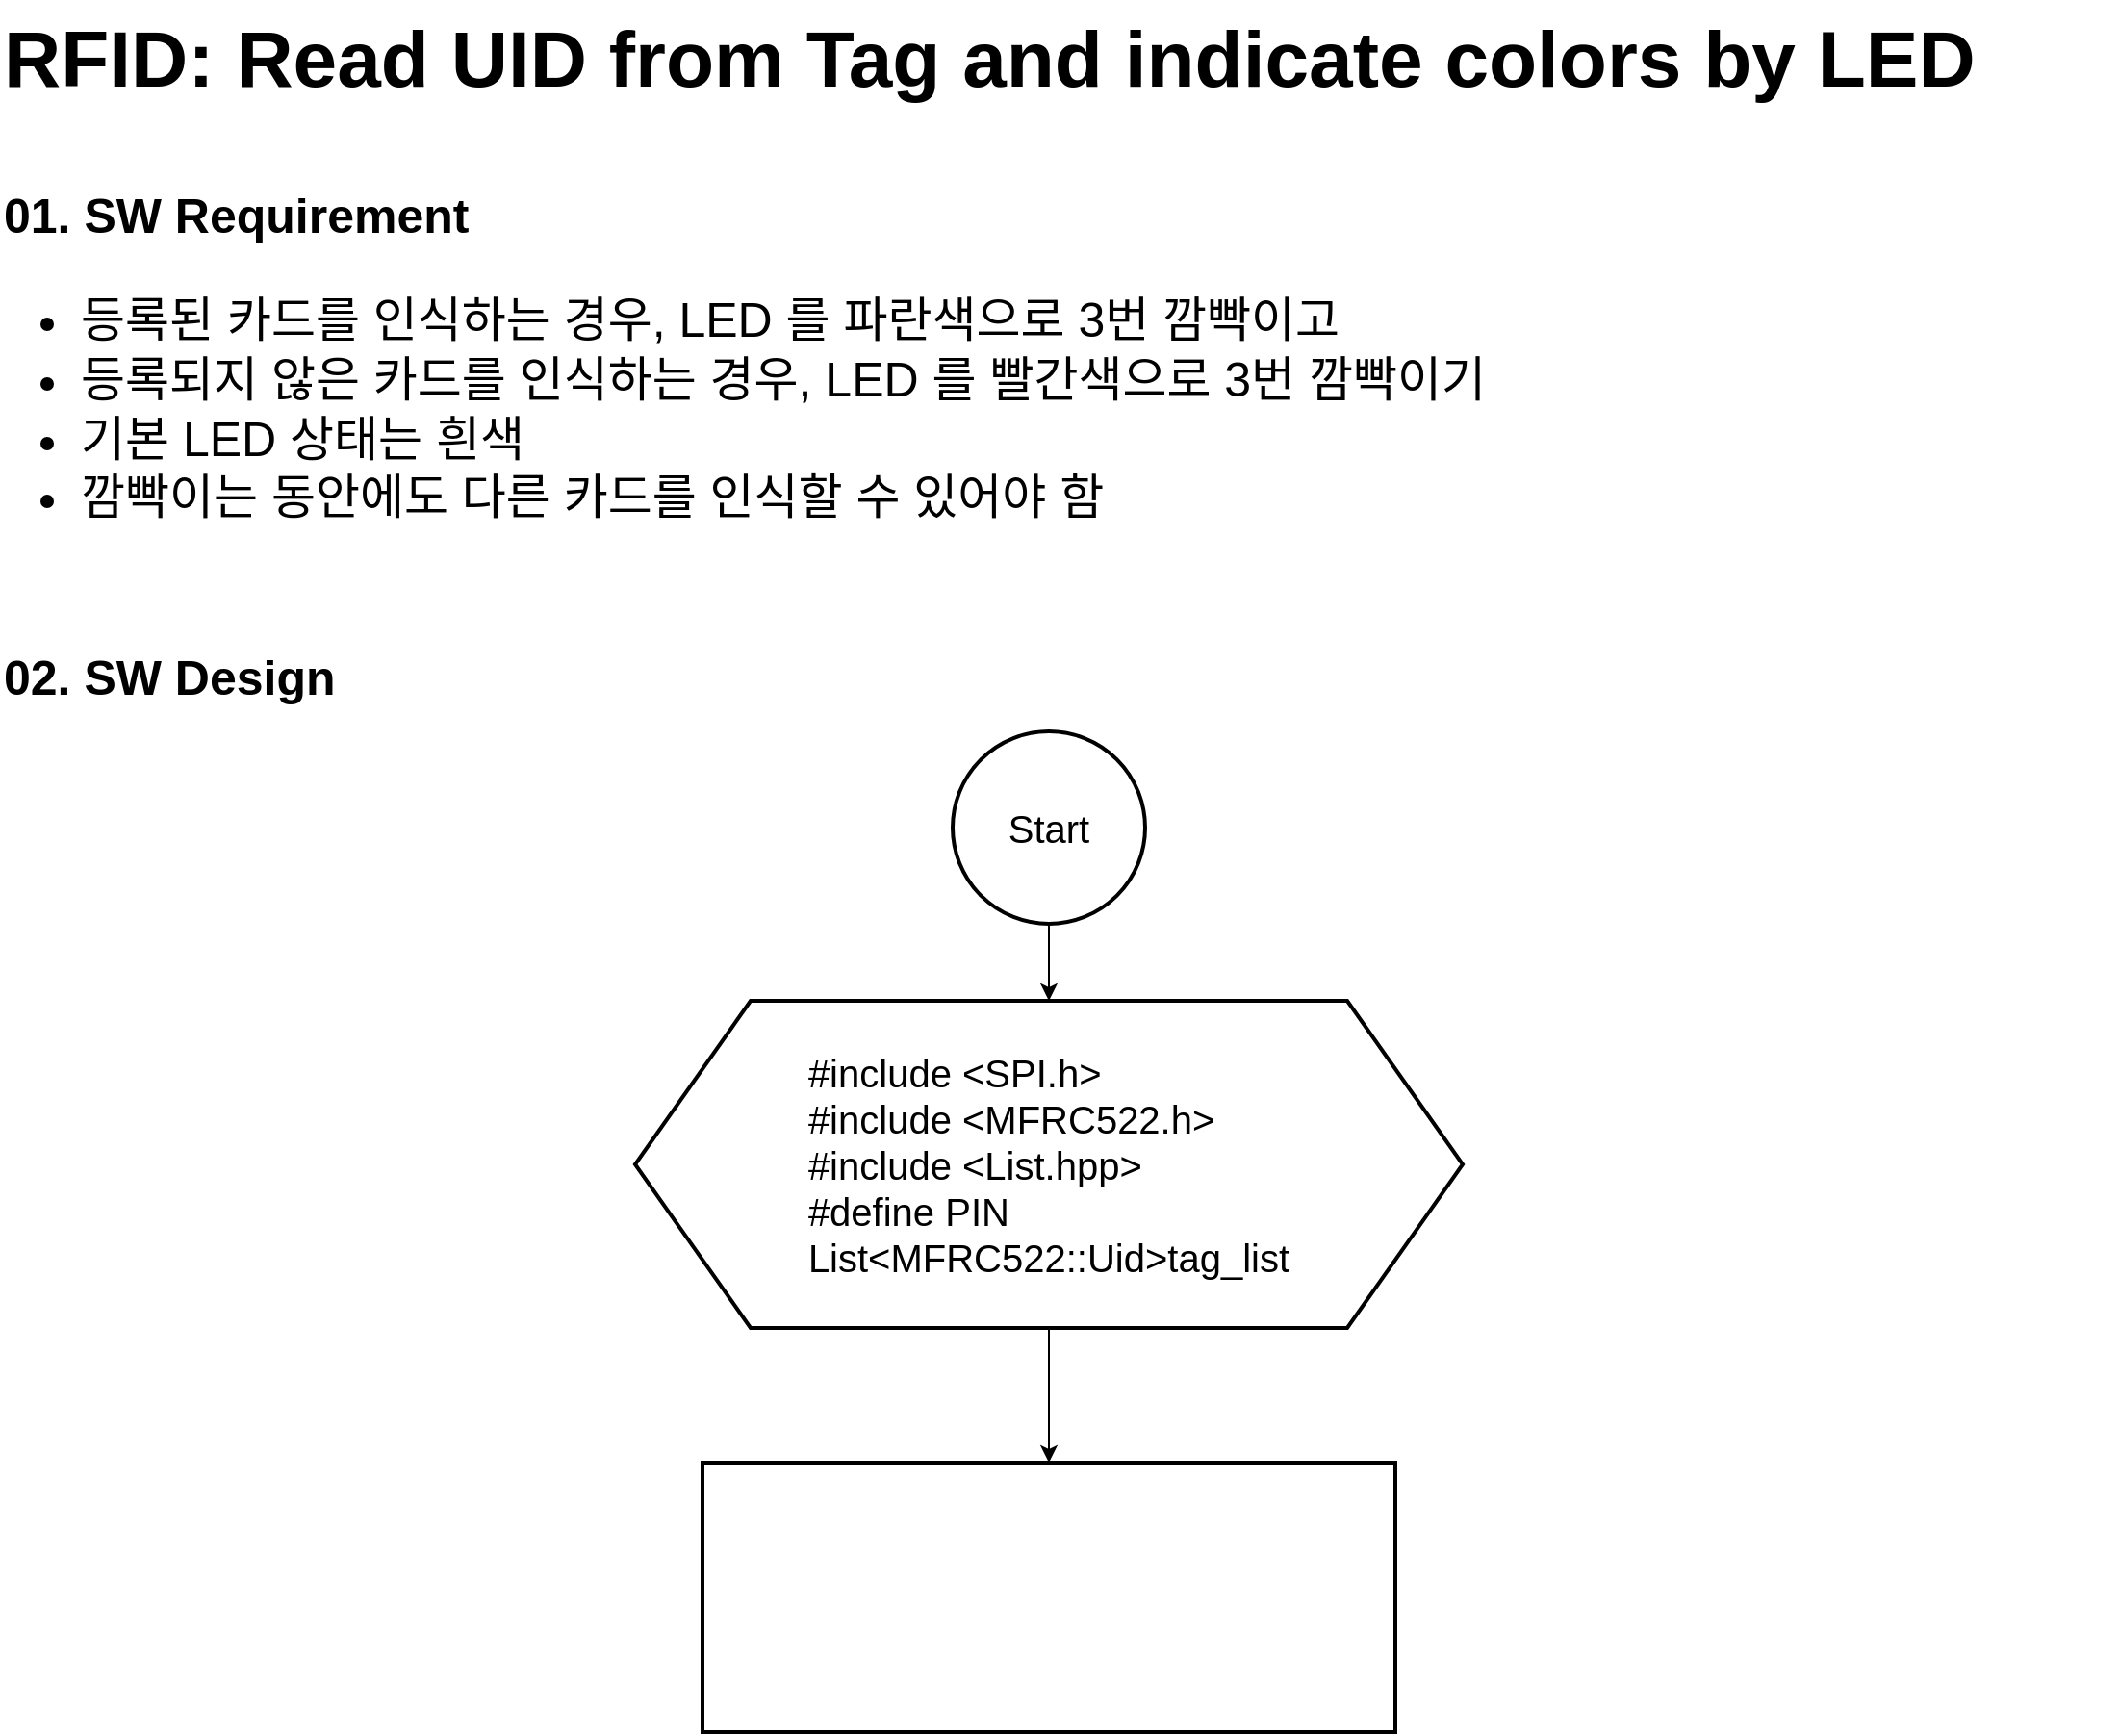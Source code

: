 <mxfile version="24.2.1" type="github">
  <diagram id="6a731a19-8d31-9384-78a2-239565b7b9f0" name="Page-1">
    <mxGraphModel dx="1420" dy="857" grid="1" gridSize="10" guides="1" tooltips="1" connect="1" arrows="1" fold="1" page="1" pageScale="1" pageWidth="1169" pageHeight="827" background="none" math="0" shadow="0">
      <root>
        <mxCell id="0" />
        <mxCell id="1" parent="0" />
        <mxCell id="Slsr_JI6GFzeZu4OSTTz-56" value="&lt;span style=&quot;font-size: 25px; font-weight: 700;&quot;&gt;01. SW Requirement&lt;br&gt;&lt;/span&gt;&lt;h1 style=&quot;margin-top: 0px;&quot;&gt;&lt;ul&gt;&lt;li&gt;&lt;span style=&quot;font-size: 25px; font-weight: 400;&quot;&gt;등록된 카드를 인식하는 경우, LED 를 파란색으로 3번 깜빡이고&lt;/span&gt;&lt;/li&gt;&lt;li&gt;&lt;span style=&quot;font-size: 25px; font-weight: 400;&quot;&gt;등록되지 않은 카드를 인식하는 경우, LED 를 빨간색으로 3번 깜빡이기&lt;/span&gt;&lt;/li&gt;&lt;li&gt;&lt;span style=&quot;font-size: 25px; font-weight: 400;&quot;&gt;기본 LED 상태는 흰색&lt;/span&gt;&lt;/li&gt;&lt;li&gt;&lt;span style=&quot;font-size: 25px; font-weight: 400;&quot;&gt;깜빡이는 동안에도 다른 카드를 인식할 수 있어야 함&lt;/span&gt;&lt;/li&gt;&lt;/ul&gt;&lt;/h1&gt;" style="text;html=1;whiteSpace=wrap;overflow=hidden;rounded=0;labelBackgroundColor=none;" vertex="1" parent="1">
          <mxGeometry x="40" y="110" width="790" height="190" as="geometry" />
        </mxCell>
        <mxCell id="Slsr_JI6GFzeZu4OSTTz-57" value="&lt;span style=&quot;font-size: 25px; font-weight: 700;&quot;&gt;02. SW Design&lt;/span&gt;" style="text;html=1;whiteSpace=wrap;overflow=hidden;rounded=0;labelBackgroundColor=none;" vertex="1" parent="1">
          <mxGeometry x="40" y="350" width="790" height="50" as="geometry" />
        </mxCell>
        <mxCell id="Slsr_JI6GFzeZu4OSTTz-58" value="&lt;h1 style=&quot;margin-top: 0px;&quot;&gt;&lt;span style=&quot;font-size: 41px;&quot;&gt;RFID: Read UID from Tag and indicate colors by LED&lt;/span&gt;&lt;/h1&gt;" style="text;html=1;whiteSpace=wrap;overflow=hidden;rounded=0;labelBackgroundColor=none;" vertex="1" parent="1">
          <mxGeometry x="40" y="20" width="1100" height="70" as="geometry" />
        </mxCell>
        <mxCell id="Slsr_JI6GFzeZu4OSTTz-62" value="" style="edgeStyle=orthogonalEdgeStyle;rounded=0;orthogonalLoop=1;jettySize=auto;html=1;labelBackgroundColor=none;fontColor=default;" edge="1" parent="1" source="Slsr_JI6GFzeZu4OSTTz-60" target="Slsr_JI6GFzeZu4OSTTz-61">
          <mxGeometry relative="1" as="geometry" />
        </mxCell>
        <mxCell id="Slsr_JI6GFzeZu4OSTTz-60" value="&lt;font style=&quot;font-size: 20px;&quot;&gt;Start&lt;/font&gt;" style="strokeWidth=2;html=1;shape=mxgraph.flowchart.start_2;whiteSpace=wrap;labelBackgroundColor=none;" vertex="1" parent="1">
          <mxGeometry x="535" y="400" width="100" height="100" as="geometry" />
        </mxCell>
        <mxCell id="Slsr_JI6GFzeZu4OSTTz-64" value="" style="edgeStyle=orthogonalEdgeStyle;rounded=0;orthogonalLoop=1;jettySize=auto;html=1;" edge="1" parent="1" source="Slsr_JI6GFzeZu4OSTTz-61" target="Slsr_JI6GFzeZu4OSTTz-63">
          <mxGeometry relative="1" as="geometry" />
        </mxCell>
        <mxCell id="Slsr_JI6GFzeZu4OSTTz-61" value="&lt;div style=&quot;text-align: left;&quot;&gt;&lt;span style=&quot;font-size: 20px; background-color: initial;&quot;&gt;#include &amp;lt;SPI.h&amp;gt;&lt;/span&gt;&lt;/div&gt;&lt;div style=&quot;text-align: left;&quot;&gt;&lt;span style=&quot;font-size: 20px; background-color: initial;&quot;&gt;#include &amp;lt;MFRC522.h&lt;/span&gt;&lt;span style=&quot;font-size: 20px; background-color: initial;&quot;&gt;&amp;gt;&lt;/span&gt;&lt;/div&gt;&lt;div style=&quot;text-align: left;&quot;&gt;&lt;span style=&quot;font-size: 20px;&quot;&gt;#include &amp;lt;List.hpp&amp;gt;&lt;/span&gt;&lt;span style=&quot;font-size: 20px; background-color: initial;&quot;&gt;&lt;br&gt;&lt;/span&gt;&lt;/div&gt;&lt;div style=&quot;text-align: left;&quot;&gt;&lt;font style=&quot;font-size: 20px;&quot;&gt;#define PIN&lt;br&gt;&lt;/font&gt;&lt;/div&gt;&lt;div style=&quot;text-align: left;&quot;&gt;&lt;font style=&quot;font-size: 20px;&quot;&gt;List&amp;lt;MFRC522::Uid&amp;gt;tag_list&lt;br&gt;&lt;/font&gt;&lt;/div&gt;" style="shape=hexagon;perimeter=hexagonPerimeter2;whiteSpace=wrap;html=1;fixedSize=1;strokeWidth=2;size=60.0;labelBackgroundColor=none;" vertex="1" parent="1">
          <mxGeometry x="370" y="540" width="430" height="170" as="geometry" />
        </mxCell>
        <mxCell id="Slsr_JI6GFzeZu4OSTTz-63" value="" style="whiteSpace=wrap;html=1;strokeWidth=2;labelBackgroundColor=none;" vertex="1" parent="1">
          <mxGeometry x="405" y="780" width="360" height="140" as="geometry" />
        </mxCell>
      </root>
    </mxGraphModel>
  </diagram>
</mxfile>
